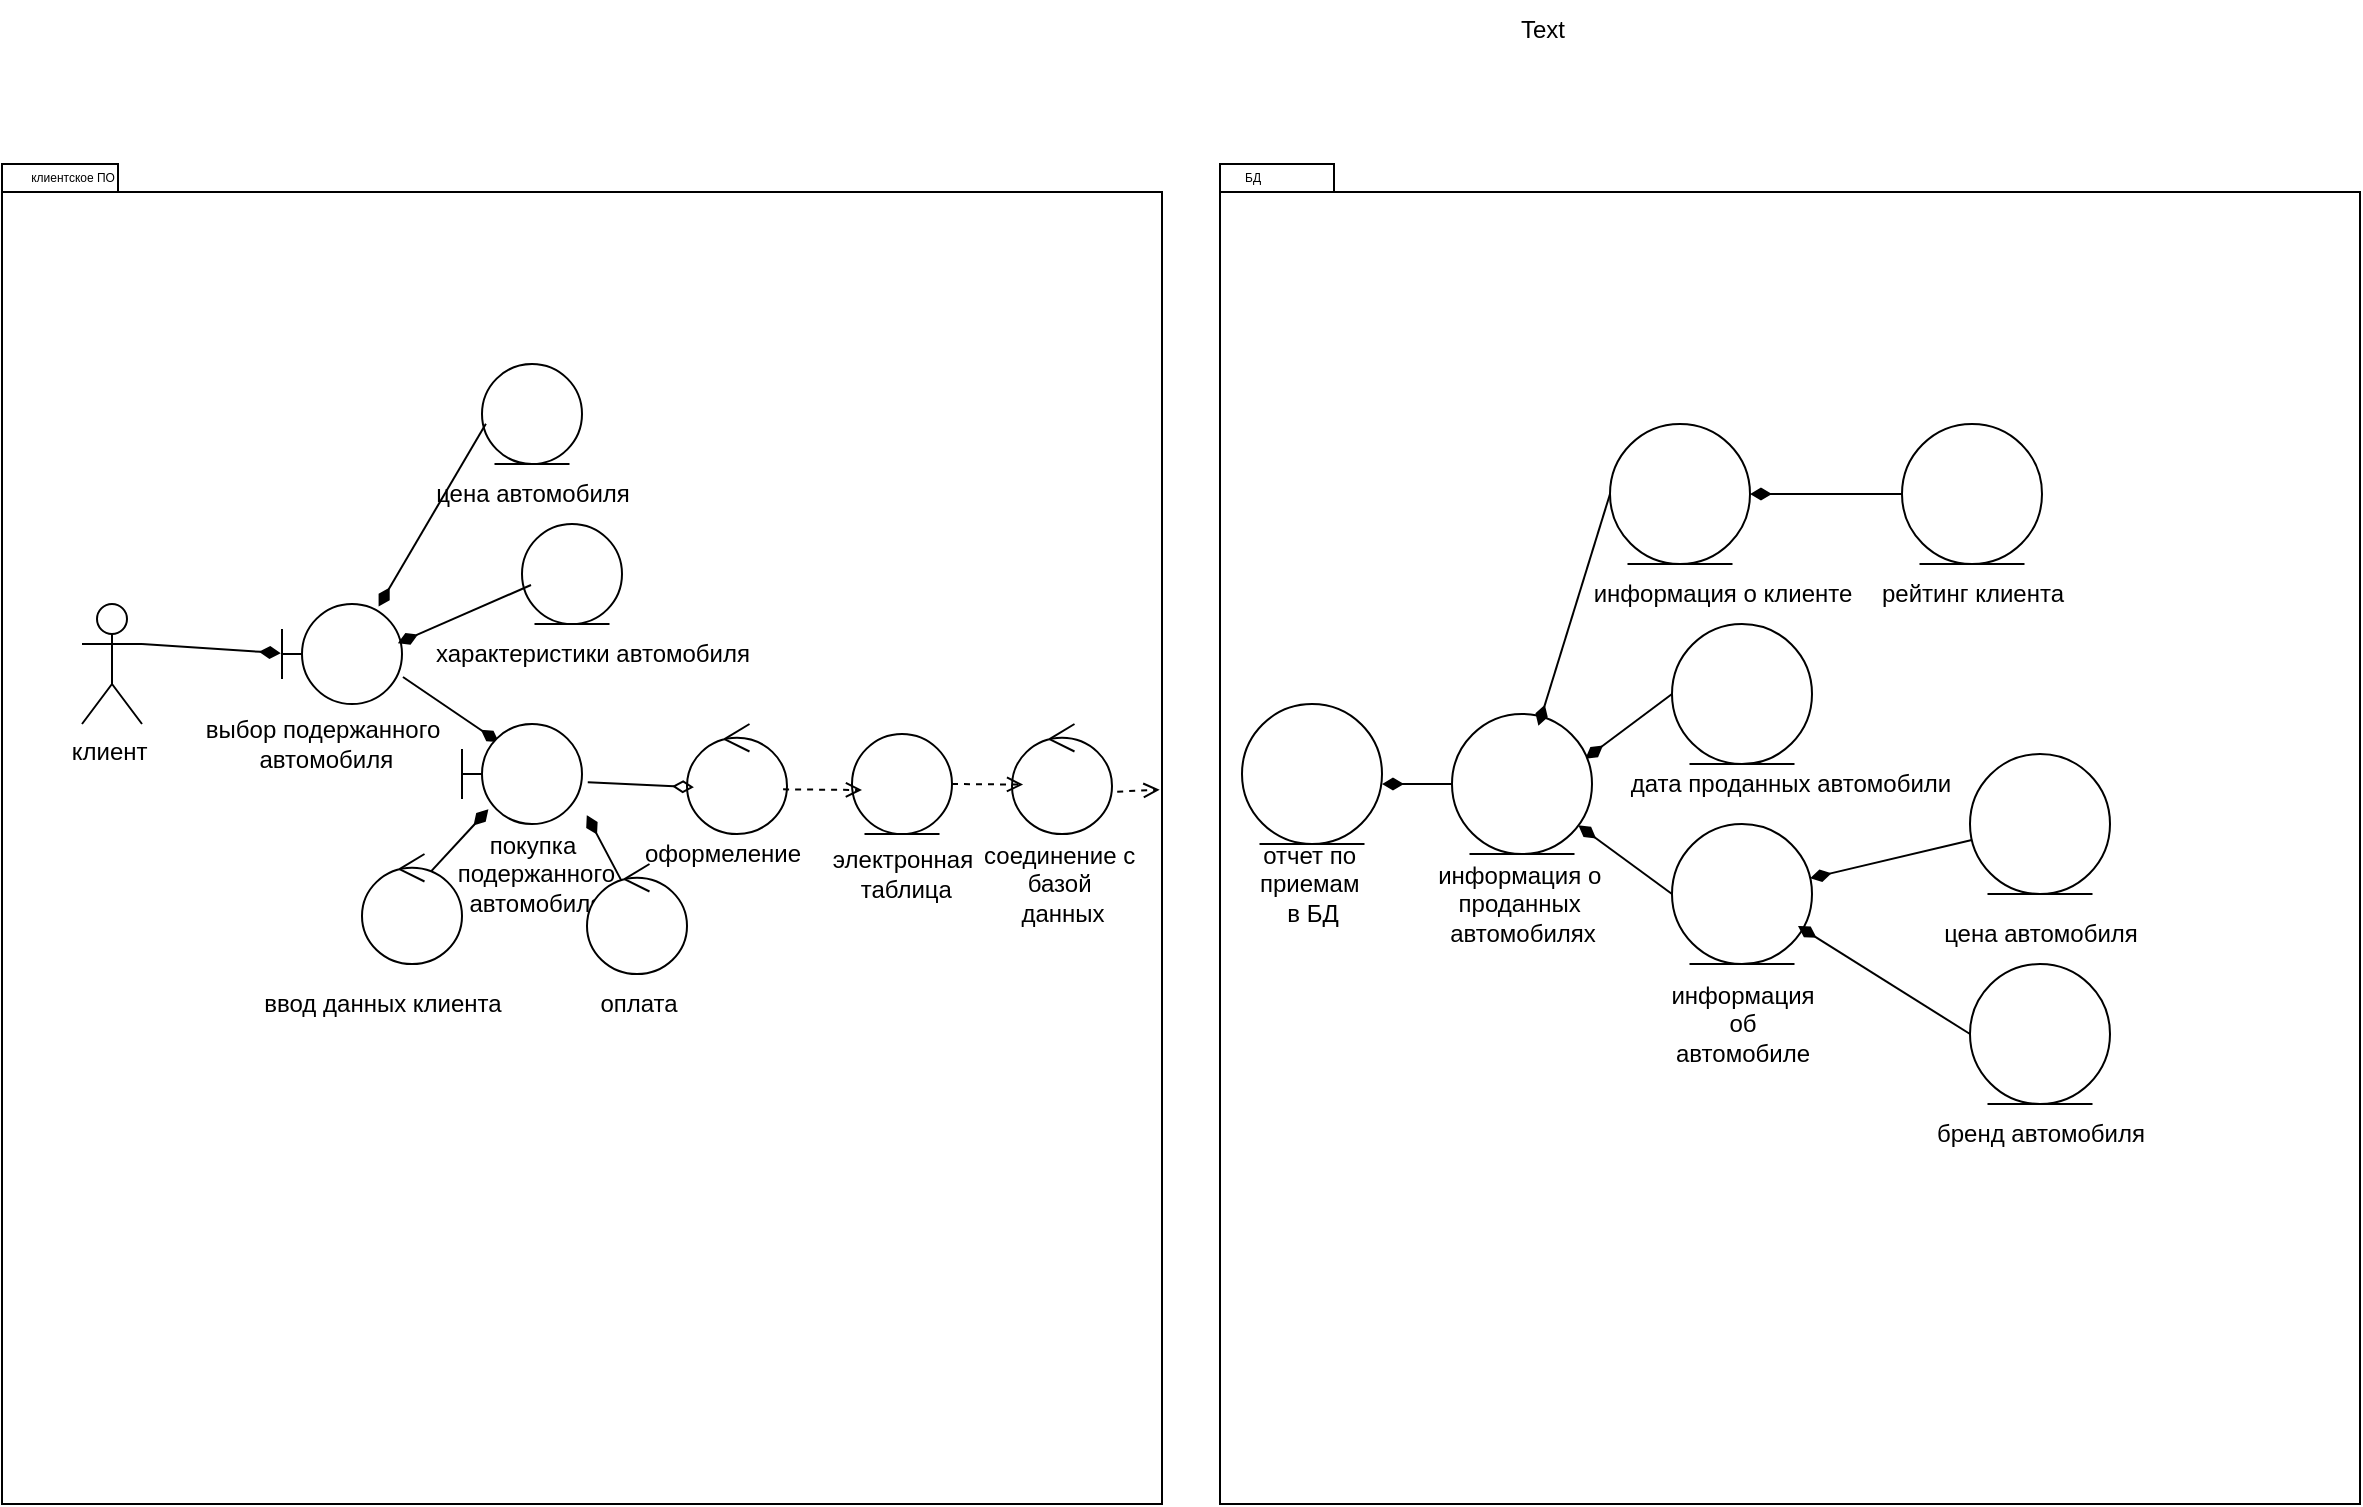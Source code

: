 <mxfile version="24.0.2" type="github">
  <diagram name="Page-1" id="e7e014a7-5840-1c2e-5031-d8a46d1fe8dd">
    <mxGraphModel dx="2289" dy="1260" grid="1" gridSize="10" guides="1" tooltips="1" connect="1" arrows="1" fold="1" page="1" pageScale="1" pageWidth="1169" pageHeight="826" background="none" math="0" shadow="0">
      <root>
        <mxCell id="0" />
        <mxCell id="1" parent="0" />
        <mxCell id="MQuKsc9Zh-Hjwr5wT4hp-48" value="" style="shape=folder;fontStyle=1;spacingTop=10;tabWidth=40;tabHeight=14;tabPosition=left;html=1;whiteSpace=wrap;" vertex="1" parent="1">
          <mxGeometry x="-10" width="580" height="670" as="geometry" />
        </mxCell>
        <mxCell id="MQuKsc9Zh-Hjwr5wT4hp-49" value="" style="shape=folder;fontStyle=1;spacingTop=10;tabWidth=40;tabHeight=14;tabPosition=left;html=1;whiteSpace=wrap;" vertex="1" parent="1">
          <mxGeometry x="599" width="570" height="670" as="geometry" />
        </mxCell>
        <mxCell id="MQuKsc9Zh-Hjwr5wT4hp-51" value="&lt;font style=&quot;font-size: 6px;&quot;&gt;клиентское ПО&lt;/font&gt;" style="text;html=1;align=center;verticalAlign=middle;resizable=0;points=[];autosize=1;strokeColor=none;fillColor=none;" vertex="1" parent="1">
          <mxGeometry x="-10" y="-10" width="70" height="30" as="geometry" />
        </mxCell>
        <mxCell id="MQuKsc9Zh-Hjwr5wT4hp-54" value="&lt;font style=&quot;font-size: 6px;&quot;&gt;БД&lt;/font&gt;" style="text;html=1;align=center;verticalAlign=middle;resizable=0;points=[];autosize=1;strokeColor=none;fillColor=none;" vertex="1" parent="1">
          <mxGeometry x="600" y="-10" width="30" height="30" as="geometry" />
        </mxCell>
        <mxCell id="MQuKsc9Zh-Hjwr5wT4hp-58" value="" style="ellipse;shape=umlEntity;whiteSpace=wrap;html=1;" vertex="1" parent="1">
          <mxGeometry x="610" y="270" width="70" height="70" as="geometry" />
        </mxCell>
        <mxCell id="MQuKsc9Zh-Hjwr5wT4hp-59" value="Text" style="text;html=1;align=center;verticalAlign=middle;resizable=0;points=[];autosize=1;strokeColor=none;fillColor=none;" vertex="1" parent="1">
          <mxGeometry x="735" y="-82" width="50" height="30" as="geometry" />
        </mxCell>
        <mxCell id="MQuKsc9Zh-Hjwr5wT4hp-60" value="отчет по&amp;nbsp;&lt;div&gt;приемам&amp;nbsp;&lt;/div&gt;&lt;div&gt;в БД&lt;/div&gt;" style="text;html=1;align=center;verticalAlign=middle;resizable=0;points=[];autosize=1;strokeColor=none;fillColor=none;" vertex="1" parent="1">
          <mxGeometry x="605" y="330" width="80" height="60" as="geometry" />
        </mxCell>
        <mxCell id="MQuKsc9Zh-Hjwr5wT4hp-71" value="" style="endArrow=none;startArrow=diamondThin;endFill=0;startFill=1;html=1;verticalAlign=bottom;labelBackgroundColor=none;strokeWidth=1;startSize=8;endSize=8;rounded=0;exitX=0.953;exitY=0.319;exitDx=0;exitDy=0;entryX=0;entryY=0.5;entryDx=0;entryDy=0;exitPerimeter=0;" edge="1" parent="1" source="MQuKsc9Zh-Hjwr5wT4hp-70" target="MQuKsc9Zh-Hjwr5wT4hp-121">
          <mxGeometry width="160" relative="1" as="geometry">
            <mxPoint x="830" y="310" as="sourcePoint" />
            <mxPoint x="840" y="310" as="targetPoint" />
          </mxGeometry>
        </mxCell>
        <mxCell id="MQuKsc9Zh-Hjwr5wT4hp-72" value="информация о&amp;nbsp;&lt;div&gt;проданных&amp;nbsp;&lt;div&gt;автомобилях&lt;/div&gt;&lt;/div&gt;" style="text;html=1;align=center;verticalAlign=middle;resizable=0;points=[];autosize=1;strokeColor=none;fillColor=none;" vertex="1" parent="1">
          <mxGeometry x="695" y="340" width="110" height="60" as="geometry" />
        </mxCell>
        <mxCell id="MQuKsc9Zh-Hjwr5wT4hp-75" value="клиент&amp;nbsp;" style="shape=umlActor;verticalLabelPosition=bottom;verticalAlign=top;html=1;" vertex="1" parent="1">
          <mxGeometry x="30" y="220" width="30" height="60" as="geometry" />
        </mxCell>
        <mxCell id="MQuKsc9Zh-Hjwr5wT4hp-76" value="выбор подержанного&lt;div&gt;&amp;nbsp;автомобиля&lt;/div&gt;" style="text;html=1;align=center;verticalAlign=middle;resizable=0;points=[];autosize=1;strokeColor=none;fillColor=none;" vertex="1" parent="1">
          <mxGeometry x="80" y="270" width="140" height="40" as="geometry" />
        </mxCell>
        <mxCell id="MQuKsc9Zh-Hjwr5wT4hp-77" value="" style="endArrow=none;startArrow=diamondThin;endFill=0;startFill=1;html=1;verticalAlign=bottom;labelBackgroundColor=none;strokeWidth=1;startSize=8;endSize=8;rounded=0;entryX=1;entryY=0.333;entryDx=0;entryDy=0;entryPerimeter=0;exitX=-0.01;exitY=0.492;exitDx=0;exitDy=0;exitPerimeter=0;" edge="1" parent="1" source="MQuKsc9Zh-Hjwr5wT4hp-81" target="MQuKsc9Zh-Hjwr5wT4hp-75">
          <mxGeometry width="160" relative="1" as="geometry">
            <mxPoint x="190" y="240" as="sourcePoint" />
            <mxPoint x="210" y="380.5" as="targetPoint" />
          </mxGeometry>
        </mxCell>
        <mxCell id="MQuKsc9Zh-Hjwr5wT4hp-79" value="" style="endArrow=none;startArrow=diamondThin;endFill=0;startFill=1;html=1;verticalAlign=bottom;labelBackgroundColor=none;strokeWidth=1;startSize=8;endSize=8;rounded=0;entryX=1.008;entryY=0.73;entryDx=0;entryDy=0;entryPerimeter=0;exitX=0.308;exitY=0.182;exitDx=0;exitDy=0;exitPerimeter=0;" edge="1" parent="1" source="MQuKsc9Zh-Hjwr5wT4hp-82" target="MQuKsc9Zh-Hjwr5wT4hp-81">
          <mxGeometry width="160" relative="1" as="geometry">
            <mxPoint x="300" y="300" as="sourcePoint" />
            <mxPoint x="336.796" y="383.107" as="targetPoint" />
          </mxGeometry>
        </mxCell>
        <mxCell id="MQuKsc9Zh-Hjwr5wT4hp-80" value="покупка&lt;div&gt;&amp;nbsp;подержанного&lt;/div&gt;&lt;div&gt;&amp;nbsp;автомобиля&lt;/div&gt;" style="text;html=1;align=center;verticalAlign=middle;resizable=0;points=[];autosize=1;strokeColor=none;fillColor=none;" vertex="1" parent="1">
          <mxGeometry x="200" y="325" width="110" height="60" as="geometry" />
        </mxCell>
        <mxCell id="MQuKsc9Zh-Hjwr5wT4hp-81" value="&lt;span style=&quot;color: rgba(0, 0, 0, 0); font-family: monospace; font-size: 0px; text-align: start; text-wrap: nowrap;&quot;&gt;%3CmxGraphModel%3E%3Croot%3E%3CmxCell%20id%3D%220%22%2F%3E%3CmxCell%20id%3D%221%22%20parent%3D%220%22%2F%3E%3CmxCell%20id%3D%222%22%20value%3D%22%22%20style%3D%22ellipse%3Bshape%3DumlEntity%3BwhiteSpace%3Dwrap%3Bhtml%3D1%3B%22%20vertex%3D%221%22%20parent%3D%221%22%3E%3CmxGeometry%20x%3D%22320%22%20y%3D%22378%22%20width%3D%2270%22%20height%3D%2270%22%20as%3D%22geometry%22%2F%3E%3C%2FmxCell%3E%3C%2Froot%3E%3C%2FmxGraphModel%3E&lt;/span&gt;" style="shape=umlBoundary;whiteSpace=wrap;html=1;" vertex="1" parent="1">
          <mxGeometry x="130" y="220" width="60" height="50" as="geometry" />
        </mxCell>
        <mxCell id="MQuKsc9Zh-Hjwr5wT4hp-83" value="" style="ellipse;shape=umlEntity;whiteSpace=wrap;html=1;" vertex="1" parent="1">
          <mxGeometry x="250" y="180" width="50" height="50" as="geometry" />
        </mxCell>
        <mxCell id="MQuKsc9Zh-Hjwr5wT4hp-84" value="характеристики автомобиля" style="text;html=1;align=center;verticalAlign=middle;resizable=0;points=[];autosize=1;strokeColor=none;fillColor=none;" vertex="1" parent="1">
          <mxGeometry x="195" y="230" width="180" height="30" as="geometry" />
        </mxCell>
        <mxCell id="MQuKsc9Zh-Hjwr5wT4hp-85" value="" style="endArrow=none;startArrow=diamondThin;endFill=0;startFill=1;html=1;verticalAlign=bottom;labelBackgroundColor=none;strokeWidth=1;startSize=8;endSize=8;rounded=0;entryX=0.09;entryY=0.61;entryDx=0;entryDy=0;entryPerimeter=0;exitX=0.966;exitY=0.392;exitDx=0;exitDy=0;exitPerimeter=0;" edge="1" parent="1" source="MQuKsc9Zh-Hjwr5wT4hp-81" target="MQuKsc9Zh-Hjwr5wT4hp-83">
          <mxGeometry width="160" relative="1" as="geometry">
            <mxPoint x="340" y="180" as="sourcePoint" />
            <mxPoint x="211" y="183" as="targetPoint" />
          </mxGeometry>
        </mxCell>
        <mxCell id="MQuKsc9Zh-Hjwr5wT4hp-86" value="" style="ellipse;shape=umlEntity;whiteSpace=wrap;html=1;" vertex="1" parent="1">
          <mxGeometry x="230" y="100" width="50" height="50" as="geometry" />
        </mxCell>
        <mxCell id="MQuKsc9Zh-Hjwr5wT4hp-88" value="цена автомобиля" style="text;html=1;align=center;verticalAlign=middle;resizable=0;points=[];autosize=1;strokeColor=none;fillColor=none;" vertex="1" parent="1">
          <mxGeometry x="195" y="150" width="120" height="30" as="geometry" />
        </mxCell>
        <mxCell id="MQuKsc9Zh-Hjwr5wT4hp-89" value="" style="endArrow=none;startArrow=diamondThin;endFill=0;startFill=1;html=1;verticalAlign=bottom;labelBackgroundColor=none;strokeWidth=1;startSize=8;endSize=8;rounded=0;entryX=0.039;entryY=0.597;entryDx=0;entryDy=0;entryPerimeter=0;exitX=0.805;exitY=0.024;exitDx=0;exitDy=0;exitPerimeter=0;" edge="1" parent="1" source="MQuKsc9Zh-Hjwr5wT4hp-81" target="MQuKsc9Zh-Hjwr5wT4hp-86">
          <mxGeometry width="160" relative="1" as="geometry">
            <mxPoint x="193" y="170" as="sourcePoint" />
            <mxPoint x="290" y="131" as="targetPoint" />
          </mxGeometry>
        </mxCell>
        <mxCell id="MQuKsc9Zh-Hjwr5wT4hp-82" value="&lt;span style=&quot;color: rgba(0, 0, 0, 0); font-family: monospace; font-size: 0px; text-align: start; text-wrap: nowrap;&quot;&gt;%3CmxGraphModel%3E%3Croot%3E%3CmxCell%20id%3D%220%22%2F%3E%3CmxCell%20id%3D%221%22%20parent%3D%220%22%2F%3E%3CmxCell%20id%3D%222%22%20value%3D%22%22%20style%3D%22ellipse%3Bshape%3DumlEntity%3BwhiteSpace%3Dwrap%3Bhtml%3D1%3B%22%20vertex%3D%221%22%20parent%3D%221%22%3E%3CmxGeometry%20x%3D%22320%22%20y%3D%22378%22%20width%3D%2270%22%20height%3D%2270%22%20as%3D%22geometry%22%2F%3E%3C%2FmxCell%3E%3C%2Froot%3E%3C%2FmxGraphModel%3E&lt;/span&gt;" style="shape=umlBoundary;whiteSpace=wrap;html=1;" vertex="1" parent="1">
          <mxGeometry x="220" y="280" width="60" height="50" as="geometry" />
        </mxCell>
        <mxCell id="MQuKsc9Zh-Hjwr5wT4hp-104" value="" style="endArrow=none;startArrow=diamondThin;endFill=0;startFill=1;html=1;verticalAlign=bottom;labelBackgroundColor=none;strokeWidth=1;startSize=8;endSize=8;rounded=0;entryX=0.626;entryY=0.221;entryDx=0;entryDy=0;entryPerimeter=0;exitX=0.22;exitY=0.853;exitDx=0;exitDy=0;exitPerimeter=0;" edge="1" parent="1" source="MQuKsc9Zh-Hjwr5wT4hp-82" target="MQuKsc9Zh-Hjwr5wT4hp-106">
          <mxGeometry width="160" relative="1" as="geometry">
            <mxPoint x="330" y="350" as="sourcePoint" />
            <mxPoint x="318.7" y="381.45" as="targetPoint" />
          </mxGeometry>
        </mxCell>
        <mxCell id="MQuKsc9Zh-Hjwr5wT4hp-105" value="" style="endArrow=none;startArrow=diamondThin;endFill=0;startFill=1;html=1;verticalAlign=bottom;labelBackgroundColor=none;strokeWidth=1;startSize=8;endSize=8;rounded=0;entryX=0.397;entryY=0.242;entryDx=0;entryDy=0;entryPerimeter=0;exitX=0.749;exitY=0.01;exitDx=0;exitDy=0;exitPerimeter=0;" edge="1" parent="1" source="MQuKsc9Zh-Hjwr5wT4hp-80" target="MQuKsc9Zh-Hjwr5wT4hp-108">
          <mxGeometry width="160" relative="1" as="geometry">
            <mxPoint x="398" y="340" as="sourcePoint" />
            <mxPoint x="390.12" y="382.55" as="targetPoint" />
          </mxGeometry>
        </mxCell>
        <mxCell id="MQuKsc9Zh-Hjwr5wT4hp-106" value="" style="ellipse;shape=umlControl;whiteSpace=wrap;html=1;" vertex="1" parent="1">
          <mxGeometry x="170" y="345" width="50" height="55" as="geometry" />
        </mxCell>
        <mxCell id="MQuKsc9Zh-Hjwr5wT4hp-108" value="" style="ellipse;shape=umlControl;whiteSpace=wrap;html=1;" vertex="1" parent="1">
          <mxGeometry x="282.5" y="350" width="50" height="55" as="geometry" />
        </mxCell>
        <mxCell id="MQuKsc9Zh-Hjwr5wT4hp-109" value="ввод данных клиента" style="text;html=1;align=center;verticalAlign=middle;resizable=0;points=[];autosize=1;strokeColor=none;fillColor=none;" vertex="1" parent="1">
          <mxGeometry x="110" y="405" width="140" height="30" as="geometry" />
        </mxCell>
        <mxCell id="MQuKsc9Zh-Hjwr5wT4hp-110" value="оплата" style="text;html=1;align=center;verticalAlign=middle;resizable=0;points=[];autosize=1;strokeColor=none;fillColor=none;" vertex="1" parent="1">
          <mxGeometry x="277.5" y="405" width="60" height="30" as="geometry" />
        </mxCell>
        <mxCell id="MQuKsc9Zh-Hjwr5wT4hp-111" value="" style="ellipse;shape=umlControl;whiteSpace=wrap;html=1;" vertex="1" parent="1">
          <mxGeometry x="332.5" y="280" width="50" height="55" as="geometry" />
        </mxCell>
        <mxCell id="MQuKsc9Zh-Hjwr5wT4hp-112" value="оформеление" style="text;html=1;align=center;verticalAlign=middle;resizable=0;points=[];autosize=1;strokeColor=none;fillColor=none;" vertex="1" parent="1">
          <mxGeometry x="300" y="330" width="100" height="30" as="geometry" />
        </mxCell>
        <mxCell id="MQuKsc9Zh-Hjwr5wT4hp-113" value="" style="endArrow=none;startArrow=diamondThin;endFill=0;startFill=0;html=1;verticalAlign=bottom;labelBackgroundColor=none;strokeWidth=1;startSize=8;endSize=8;rounded=0;exitX=0.069;exitY=0.575;exitDx=0;exitDy=0;exitPerimeter=0;entryX=1.048;entryY=0.582;entryDx=0;entryDy=0;entryPerimeter=0;" edge="1" parent="1" source="MQuKsc9Zh-Hjwr5wT4hp-111" target="MQuKsc9Zh-Hjwr5wT4hp-82">
          <mxGeometry width="160" relative="1" as="geometry">
            <mxPoint x="280" y="504.41" as="sourcePoint" />
            <mxPoint x="280" y="580" as="targetPoint" />
          </mxGeometry>
        </mxCell>
        <mxCell id="MQuKsc9Zh-Hjwr5wT4hp-114" value="" style="ellipse;shape=umlEntity;whiteSpace=wrap;html=1;" vertex="1" parent="1">
          <mxGeometry x="415" y="285" width="50" height="50" as="geometry" />
        </mxCell>
        <mxCell id="MQuKsc9Zh-Hjwr5wT4hp-116" value="соединение с&amp;nbsp;&lt;div&gt;базой&amp;nbsp;&lt;/div&gt;&lt;div&gt;данных&lt;/div&gt;" style="text;html=1;align=center;verticalAlign=middle;resizable=0;points=[];autosize=1;strokeColor=none;fillColor=none;" vertex="1" parent="1">
          <mxGeometry x="470" y="330" width="100" height="60" as="geometry" />
        </mxCell>
        <mxCell id="MQuKsc9Zh-Hjwr5wT4hp-117" value="" style="html=1;verticalAlign=bottom;labelBackgroundColor=none;endArrow=open;endFill=0;dashed=1;rounded=0;exitX=0.961;exitY=0.594;exitDx=0;exitDy=0;exitPerimeter=0;" edge="1" parent="1" source="MQuKsc9Zh-Hjwr5wT4hp-111">
          <mxGeometry width="160" relative="1" as="geometry">
            <mxPoint x="425" y="316.91" as="sourcePoint" />
            <mxPoint x="420" y="313" as="targetPoint" />
          </mxGeometry>
        </mxCell>
        <mxCell id="MQuKsc9Zh-Hjwr5wT4hp-118" value="" style="ellipse;shape=umlControl;whiteSpace=wrap;html=1;" vertex="1" parent="1">
          <mxGeometry x="495" y="280" width="50" height="55" as="geometry" />
        </mxCell>
        <mxCell id="MQuKsc9Zh-Hjwr5wT4hp-119" value="" style="html=1;verticalAlign=bottom;labelBackgroundColor=none;endArrow=open;endFill=0;dashed=1;rounded=0;entryX=0.111;entryY=0.551;entryDx=0;entryDy=0;entryPerimeter=0;exitX=1;exitY=0.5;exitDx=0;exitDy=0;" edge="1" parent="1" source="MQuKsc9Zh-Hjwr5wT4hp-114" target="MQuKsc9Zh-Hjwr5wT4hp-118">
          <mxGeometry width="160" relative="1" as="geometry">
            <mxPoint x="400" y="320" as="sourcePoint" />
            <mxPoint x="430" y="323" as="targetPoint" />
          </mxGeometry>
        </mxCell>
        <mxCell id="MQuKsc9Zh-Hjwr5wT4hp-120" value="" style="html=1;verticalAlign=bottom;labelBackgroundColor=none;endArrow=open;endFill=0;dashed=1;rounded=0;exitX=1.052;exitY=0.615;exitDx=0;exitDy=0;exitPerimeter=0;entryX=0.998;entryY=0.467;entryDx=0;entryDy=0;entryPerimeter=0;" edge="1" parent="1" source="MQuKsc9Zh-Hjwr5wT4hp-118" target="MQuKsc9Zh-Hjwr5wT4hp-48">
          <mxGeometry width="160" relative="1" as="geometry">
            <mxPoint x="391" y="323" as="sourcePoint" />
            <mxPoint x="430" y="323" as="targetPoint" />
          </mxGeometry>
        </mxCell>
        <mxCell id="MQuKsc9Zh-Hjwr5wT4hp-121" value="" style="ellipse;shape=umlEntity;whiteSpace=wrap;html=1;" vertex="1" parent="1">
          <mxGeometry x="825" y="230" width="70" height="70" as="geometry" />
        </mxCell>
        <mxCell id="MQuKsc9Zh-Hjwr5wT4hp-122" value="" style="endArrow=none;startArrow=diamondThin;endFill=0;startFill=1;html=1;verticalAlign=bottom;labelBackgroundColor=none;strokeWidth=1;startSize=8;endSize=8;rounded=0;" edge="1" parent="1" target="MQuKsc9Zh-Hjwr5wT4hp-70">
          <mxGeometry width="160" relative="1" as="geometry">
            <mxPoint x="680" y="310" as="sourcePoint" />
            <mxPoint x="760" y="310.5" as="targetPoint" />
          </mxGeometry>
        </mxCell>
        <mxCell id="MQuKsc9Zh-Hjwr5wT4hp-70" value="" style="ellipse;shape=umlEntity;whiteSpace=wrap;html=1;" vertex="1" parent="1">
          <mxGeometry x="715" y="275" width="70" height="70" as="geometry" />
        </mxCell>
        <mxCell id="MQuKsc9Zh-Hjwr5wT4hp-123" value="дата&amp;nbsp;проданныx автомобили" style="text;html=1;align=center;verticalAlign=middle;resizable=0;points=[];autosize=1;strokeColor=none;fillColor=none;" vertex="1" parent="1">
          <mxGeometry x="794" y="295" width="180" height="30" as="geometry" />
        </mxCell>
        <mxCell id="MQuKsc9Zh-Hjwr5wT4hp-124" value="" style="ellipse;shape=umlEntity;whiteSpace=wrap;html=1;" vertex="1" parent="1">
          <mxGeometry x="825" y="330" width="70" height="70" as="geometry" />
        </mxCell>
        <mxCell id="MQuKsc9Zh-Hjwr5wT4hp-125" value="цена автомобиля" style="text;html=1;align=center;verticalAlign=middle;resizable=0;points=[];autosize=1;strokeColor=none;fillColor=none;" vertex="1" parent="1">
          <mxGeometry x="949" y="370" width="120" height="30" as="geometry" />
        </mxCell>
        <mxCell id="MQuKsc9Zh-Hjwr5wT4hp-126" value="" style="endArrow=none;startArrow=diamondThin;endFill=0;startFill=1;html=1;verticalAlign=bottom;labelBackgroundColor=none;strokeWidth=1;startSize=8;endSize=8;rounded=0;entryX=0;entryY=0.5;entryDx=0;entryDy=0;" edge="1" parent="1" source="MQuKsc9Zh-Hjwr5wT4hp-70" target="MQuKsc9Zh-Hjwr5wT4hp-124">
          <mxGeometry width="160" relative="1" as="geometry">
            <mxPoint x="795" y="320" as="sourcePoint" />
            <mxPoint x="835" y="275" as="targetPoint" />
          </mxGeometry>
        </mxCell>
        <mxCell id="MQuKsc9Zh-Hjwr5wT4hp-127" value="" style="ellipse;shape=umlEntity;whiteSpace=wrap;html=1;" vertex="1" parent="1">
          <mxGeometry x="794" y="130" width="70" height="70" as="geometry" />
        </mxCell>
        <mxCell id="MQuKsc9Zh-Hjwr5wT4hp-128" value="" style="endArrow=none;startArrow=diamondThin;endFill=0;startFill=1;html=1;verticalAlign=bottom;labelBackgroundColor=none;strokeWidth=1;startSize=8;endSize=8;rounded=0;entryX=0;entryY=0.5;entryDx=0;entryDy=0;exitX=0.617;exitY=0.084;exitDx=0;exitDy=0;exitPerimeter=0;" edge="1" parent="1" source="MQuKsc9Zh-Hjwr5wT4hp-70" target="MQuKsc9Zh-Hjwr5wT4hp-127">
          <mxGeometry width="160" relative="1" as="geometry">
            <mxPoint x="790" y="338" as="sourcePoint" />
            <mxPoint x="835" y="365" as="targetPoint" />
          </mxGeometry>
        </mxCell>
        <mxCell id="MQuKsc9Zh-Hjwr5wT4hp-129" value="&lt;span style=&quot;color: rgba(0, 0, 0, 0); font-family: monospace; font-size: 0px; text-align: start;&quot;&gt;%3CmxGraphModel%3E%3Croot%3E%3CmxCell%20id%3D%220%22%2F%3E%3CmxCell%20id%3D%221%22%20parent%3D%220%22%2F%3E%3CmxCell%20id%3D%222%22%20value%3D%22%D0%B4%D0%B0%D1%82%D0%B0%26amp%3Bnbsp%3B%D0%BF%D1%80%D0%BE%D0%B4%D0%B0%D0%BD%D0%BD%D1%8Bx%20%D0%B0%D0%B2%D1%82%D0%BE%D0%BC%D0%BE%D0%B1%D0%B8%D0%BB%D0%B8%22%20style%3D%22text%3Bhtml%3D1%3Balign%3Dcenter%3BverticalAlign%3Dmiddle%3Bresizable%3D0%3Bpoints%3D%5B%5D%3Bautosize%3D1%3BstrokeColor%3Dnone%3BfillColor%3Dnone%3B%22%20vertex%3D%221%22%20parent%3D%221%22%3E%3CmxGeometry%20x%3D%22794%22%20y%3D%22295%22%20width%3D%22180%22%20height%3D%2230%22%20as%3D%22geometry%22%2F%3E%3C%2FmxCell%3E%3C%2Froot%3E%3C%2FmxGraphModel%3E&lt;/span&gt;" style="text;html=1;align=center;verticalAlign=middle;resizable=0;points=[];autosize=1;strokeColor=none;fillColor=none;" vertex="1" parent="1">
          <mxGeometry x="850" y="200" width="20" height="30" as="geometry" />
        </mxCell>
        <mxCell id="MQuKsc9Zh-Hjwr5wT4hp-130" value="информация о клиенте" style="text;html=1;align=center;verticalAlign=middle;resizable=0;points=[];autosize=1;strokeColor=none;fillColor=none;" vertex="1" parent="1">
          <mxGeometry x="775" y="200" width="150" height="30" as="geometry" />
        </mxCell>
        <mxCell id="MQuKsc9Zh-Hjwr5wT4hp-131" value="электронная&lt;div&gt;&amp;nbsp;таблица&lt;/div&gt;" style="text;html=1;align=center;verticalAlign=middle;resizable=0;points=[];autosize=1;strokeColor=none;fillColor=none;" vertex="1" parent="1">
          <mxGeometry x="395" y="335" width="90" height="40" as="geometry" />
        </mxCell>
        <mxCell id="MQuKsc9Zh-Hjwr5wT4hp-132" value="" style="ellipse;shape=umlEntity;whiteSpace=wrap;html=1;" vertex="1" parent="1">
          <mxGeometry x="940" y="130" width="70" height="70" as="geometry" />
        </mxCell>
        <mxCell id="MQuKsc9Zh-Hjwr5wT4hp-133" value="рейтинг клиента" style="text;html=1;align=center;verticalAlign=middle;resizable=0;points=[];autosize=1;strokeColor=none;fillColor=none;" vertex="1" parent="1">
          <mxGeometry x="920" y="200" width="110" height="30" as="geometry" />
        </mxCell>
        <mxCell id="MQuKsc9Zh-Hjwr5wT4hp-134" value="" style="endArrow=none;startArrow=diamondThin;endFill=0;startFill=1;html=1;verticalAlign=bottom;labelBackgroundColor=none;strokeWidth=1;startSize=8;endSize=8;rounded=0;exitX=1;exitY=0.5;exitDx=0;exitDy=0;entryX=0;entryY=0.5;entryDx=0;entryDy=0;" edge="1" parent="1" source="MQuKsc9Zh-Hjwr5wT4hp-127" target="MQuKsc9Zh-Hjwr5wT4hp-132">
          <mxGeometry width="160" relative="1" as="geometry">
            <mxPoint x="882" y="182" as="sourcePoint" />
            <mxPoint x="925" y="150" as="targetPoint" />
          </mxGeometry>
        </mxCell>
        <mxCell id="MQuKsc9Zh-Hjwr5wT4hp-135" value="" style="ellipse;shape=umlEntity;whiteSpace=wrap;html=1;" vertex="1" parent="1">
          <mxGeometry x="974" y="295" width="70" height="70" as="geometry" />
        </mxCell>
        <mxCell id="MQuKsc9Zh-Hjwr5wT4hp-136" value="" style="endArrow=none;startArrow=diamondThin;endFill=0;startFill=1;html=1;verticalAlign=bottom;labelBackgroundColor=none;strokeWidth=1;startSize=8;endSize=8;rounded=0;" edge="1" parent="1" source="MQuKsc9Zh-Hjwr5wT4hp-124" target="MQuKsc9Zh-Hjwr5wT4hp-135">
          <mxGeometry width="160" relative="1" as="geometry">
            <mxPoint x="898" y="372" as="sourcePoint" />
            <mxPoint x="974" y="372" as="targetPoint" />
          </mxGeometry>
        </mxCell>
        <mxCell id="MQuKsc9Zh-Hjwr5wT4hp-137" value="информация&lt;div&gt;&amp;nbsp;об&amp;nbsp;&lt;/div&gt;&lt;div&gt;автомобиле&lt;/div&gt;" style="text;html=1;align=center;verticalAlign=middle;resizable=0;points=[];autosize=1;strokeColor=none;fillColor=none;" vertex="1" parent="1">
          <mxGeometry x="810" y="400" width="100" height="60" as="geometry" />
        </mxCell>
        <mxCell id="MQuKsc9Zh-Hjwr5wT4hp-138" value="" style="ellipse;shape=umlEntity;whiteSpace=wrap;html=1;" vertex="1" parent="1">
          <mxGeometry x="974" y="400" width="70" height="70" as="geometry" />
        </mxCell>
        <mxCell id="MQuKsc9Zh-Hjwr5wT4hp-139" value="" style="endArrow=none;startArrow=diamondThin;endFill=0;startFill=1;html=1;verticalAlign=bottom;labelBackgroundColor=none;strokeWidth=1;startSize=8;endSize=8;rounded=0;entryX=0;entryY=0.5;entryDx=0;entryDy=0;exitX=0.9;exitY=0.729;exitDx=0;exitDy=0;exitPerimeter=0;" edge="1" parent="1" source="MQuKsc9Zh-Hjwr5wT4hp-124" target="MQuKsc9Zh-Hjwr5wT4hp-138">
          <mxGeometry width="160" relative="1" as="geometry">
            <mxPoint x="880" y="470" as="sourcePoint" />
            <mxPoint x="961" y="451" as="targetPoint" />
          </mxGeometry>
        </mxCell>
        <mxCell id="MQuKsc9Zh-Hjwr5wT4hp-140" value="бренд автомобиля" style="text;html=1;align=center;verticalAlign=middle;resizable=0;points=[];autosize=1;strokeColor=none;fillColor=none;" vertex="1" parent="1">
          <mxGeometry x="944" y="470" width="130" height="30" as="geometry" />
        </mxCell>
      </root>
    </mxGraphModel>
  </diagram>
</mxfile>
